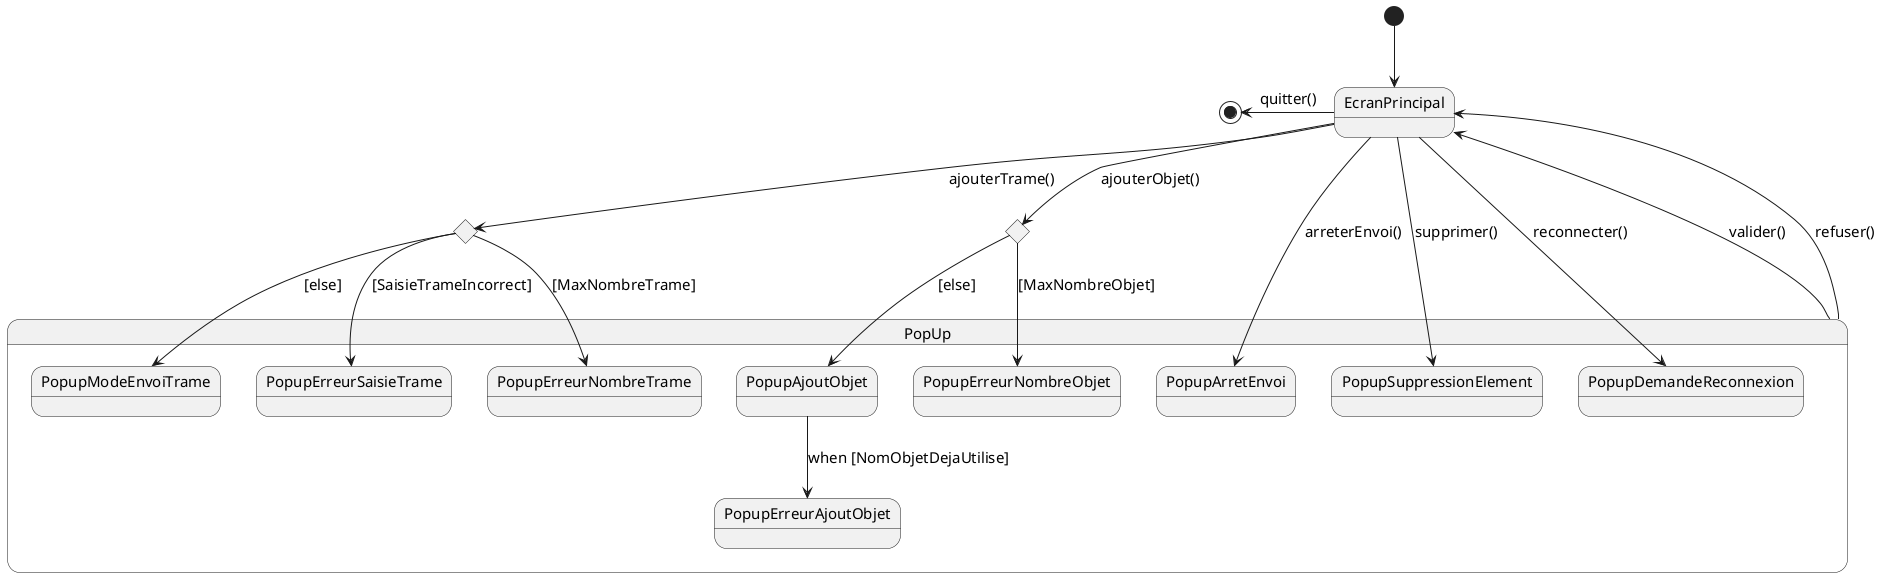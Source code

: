 @startuml
skinparam defaultFontSize 15

[*] -d-> EcranPrincipal
EcranPrincipal -l-> [*] : quitter()

state EcranPrincipal 

state ajouterTrameChoice <<choice>>
state ajouterObjetChoice <<choice>>

state PopUp {
    state PopupModeEnvoiTrame
    state PopupAjoutObjet
    state PopupArretEnvoi 
    state PopupSuppressionElement 
    state PopupDemandeReconnexion
    state PopupErreurSaisieTrame
    state PopupErreurNombreObjet
    state PopupErreurNombreTrame
    state PopupErreurAjoutObjet
}

PopUp --> EcranPrincipal : valider()
PopUp --> EcranPrincipal : refuser()

EcranPrincipal --> PopupDemandeReconnexion : reconnecter()
EcranPrincipal --> PopupArretEnvoi : arreterEnvoi()
EcranPrincipal --> PopupSuppressionElement : supprimer()


EcranPrincipal --> ajouterTrameChoice : ajouterTrame()

ajouterTrameChoice --> PopupErreurSaisieTrame : [SaisieTrameIncorrect]
ajouterTrameChoice --> PopupModeEnvoiTrame : [else]
ajouterTrameChoice --> PopupErreurNombreTrame : [MaxNombreTrame]


EcranPrincipal --> ajouterObjetChoice : ajouterObjet()

ajouterObjetChoice --> PopupAjoutObjet : [else]
ajouterObjetChoice --> PopupErreurNombreObjet : [MaxNombreObjet]

PopupAjoutObjet --> PopupErreurAjoutObjet : when [NomObjetDejaUtilise]

@enduml
